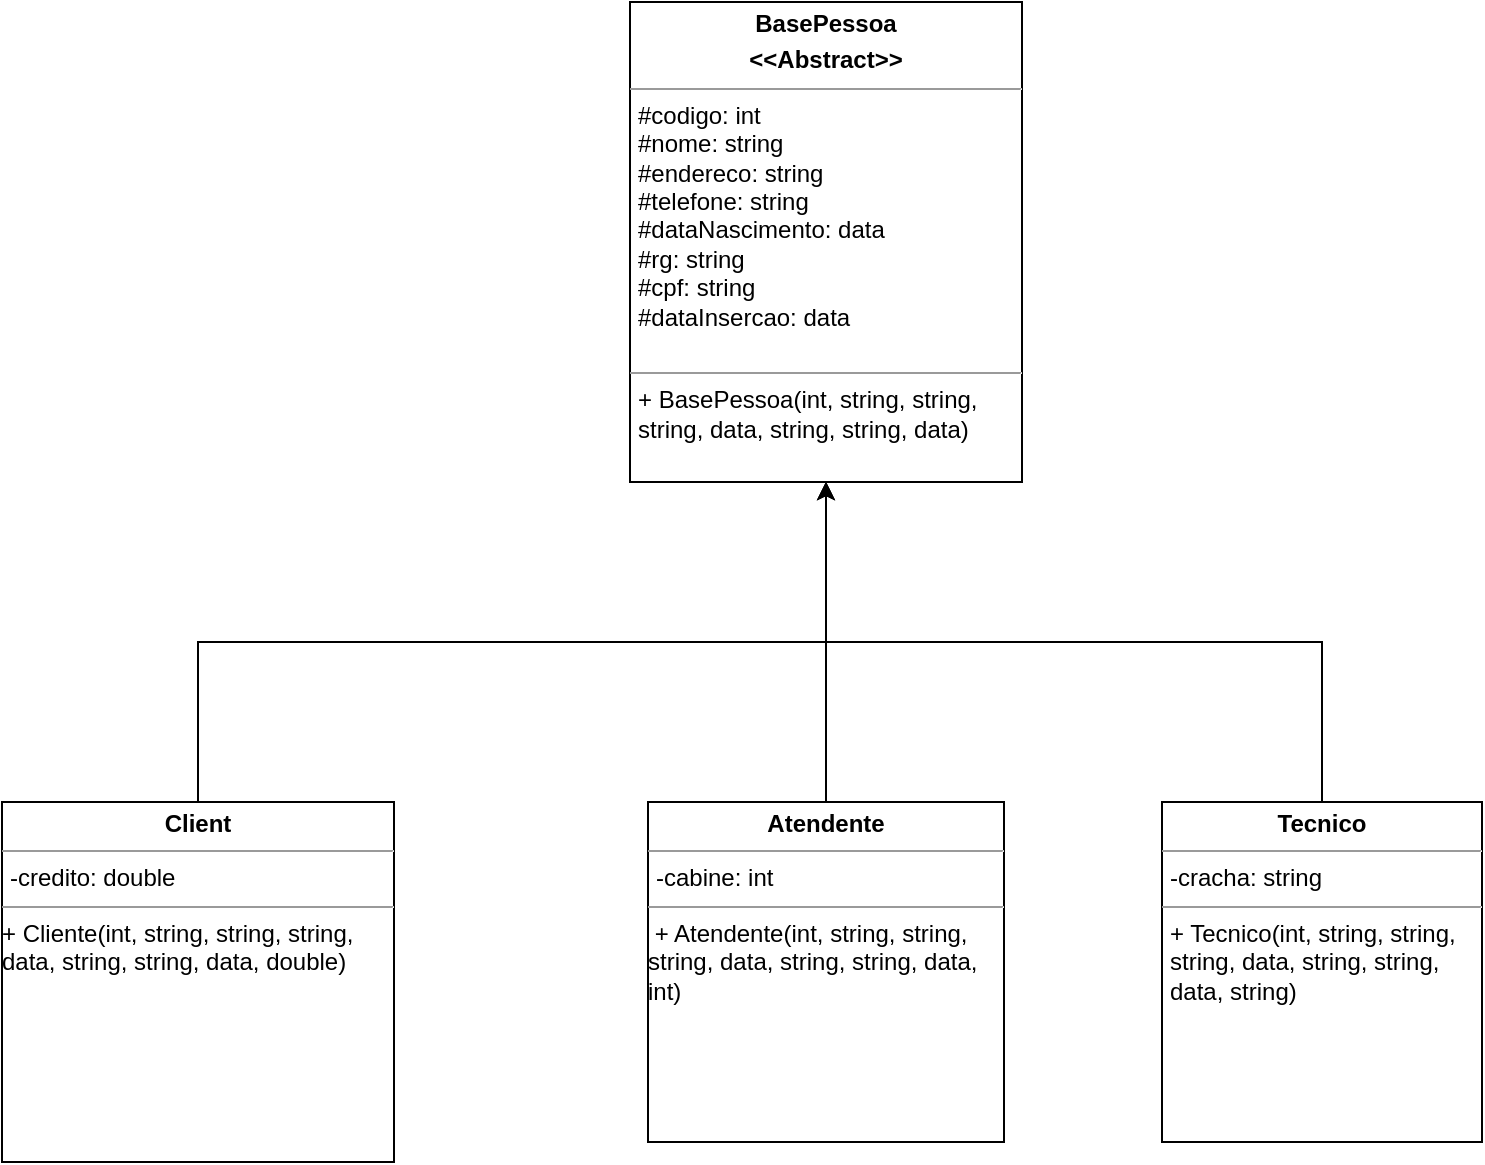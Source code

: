 <mxfile version="21.6.9" type="github">
  <diagram name="Página-1" id="Zf1hUcu8VlkJTisH7yRO">
    <mxGraphModel dx="880" dy="478" grid="1" gridSize="10" guides="1" tooltips="1" connect="1" arrows="1" fold="1" page="1" pageScale="1" pageWidth="827" pageHeight="1169" math="0" shadow="0">
      <root>
        <mxCell id="0" />
        <mxCell id="1" parent="0" />
        <mxCell id="hmzNwxLiB4gaWbDwrhJ9-1" value="&lt;p style=&quot;margin:0px;margin-top:4px;text-align:center;&quot;&gt;&lt;b&gt;BasePessoa&lt;/b&gt;&lt;/p&gt;&lt;p style=&quot;margin:0px;margin-top:4px;text-align:center;&quot;&gt;&lt;b&gt;&amp;lt;&amp;lt;Abstract&amp;gt;&amp;gt;&lt;/b&gt;&lt;/p&gt;&lt;hr size=&quot;1&quot;&gt;&lt;p style=&quot;margin:0px;margin-left:4px;&quot;&gt;#codigo: int&lt;/p&gt;&lt;p style=&quot;margin:0px;margin-left:4px;&quot;&gt;#nome: string&lt;/p&gt;&lt;p style=&quot;margin:0px;margin-left:4px;&quot;&gt;#endereco: string&lt;/p&gt;&lt;p style=&quot;margin:0px;margin-left:4px;&quot;&gt;#telefone: string&lt;/p&gt;&lt;p style=&quot;margin:0px;margin-left:4px;&quot;&gt;#dataNascimento: data&lt;/p&gt;&lt;p style=&quot;margin:0px;margin-left:4px;&quot;&gt;#rg: string&lt;/p&gt;&lt;p style=&quot;margin:0px;margin-left:4px;&quot;&gt;#cpf: string&lt;/p&gt;&lt;p style=&quot;margin:0px;margin-left:4px;&quot;&gt;#dataInsercao: data&lt;/p&gt;&lt;p style=&quot;margin:0px;margin-left:4px;&quot;&gt;&lt;br&gt;&lt;/p&gt;&lt;hr size=&quot;1&quot;&gt;&lt;p style=&quot;margin:0px;margin-left:4px;&quot;&gt;+ BasePessoa(int, string, string, string, data, string, string, data)&lt;/p&gt;" style="verticalAlign=top;align=left;overflow=fill;fontSize=12;fontFamily=Helvetica;html=1;whiteSpace=wrap;" vertex="1" parent="1">
          <mxGeometry x="334" y="40" width="196" height="240" as="geometry" />
        </mxCell>
        <mxCell id="hmzNwxLiB4gaWbDwrhJ9-3" style="edgeStyle=orthogonalEdgeStyle;rounded=0;orthogonalLoop=1;jettySize=auto;html=1;entryX=0.5;entryY=1;entryDx=0;entryDy=0;" edge="1" parent="1" source="hmzNwxLiB4gaWbDwrhJ9-2" target="hmzNwxLiB4gaWbDwrhJ9-1">
          <mxGeometry relative="1" as="geometry">
            <Array as="points">
              <mxPoint x="118" y="360" />
              <mxPoint x="432" y="360" />
            </Array>
          </mxGeometry>
        </mxCell>
        <mxCell id="hmzNwxLiB4gaWbDwrhJ9-2" value="&lt;p style=&quot;margin:0px;margin-top:4px;text-align:center;&quot;&gt;&lt;b&gt;Client&lt;/b&gt;&lt;/p&gt;&lt;hr size=&quot;1&quot;&gt;&lt;p style=&quot;margin:0px;margin-left:4px;&quot;&gt;-credito: double&lt;/p&gt;&lt;hr size=&quot;1&quot;&gt;&lt;p style=&quot;margin:0px;margin-left:4px;&quot;&gt;&lt;/p&gt;+ Cliente(int, string, string, string, data, string, string, data, double)" style="verticalAlign=top;align=left;overflow=fill;fontSize=12;fontFamily=Helvetica;html=1;whiteSpace=wrap;" vertex="1" parent="1">
          <mxGeometry x="20" y="440" width="196" height="180" as="geometry" />
        </mxCell>
        <mxCell id="hmzNwxLiB4gaWbDwrhJ9-6" style="edgeStyle=orthogonalEdgeStyle;rounded=0;orthogonalLoop=1;jettySize=auto;html=1;entryX=0.5;entryY=1;entryDx=0;entryDy=0;" edge="1" parent="1" source="hmzNwxLiB4gaWbDwrhJ9-4" target="hmzNwxLiB4gaWbDwrhJ9-1">
          <mxGeometry relative="1" as="geometry" />
        </mxCell>
        <mxCell id="hmzNwxLiB4gaWbDwrhJ9-4" value="&lt;p style=&quot;margin:0px;margin-top:4px;text-align:center;&quot;&gt;&lt;b&gt;Atendente&lt;/b&gt;&lt;/p&gt;&lt;hr size=&quot;1&quot;&gt;&lt;p style=&quot;margin:0px;margin-left:4px;&quot;&gt;-cabine: int&lt;/p&gt;&lt;hr size=&quot;1&quot;&gt;&lt;p style=&quot;margin:0px;margin-left:4px;&quot;&gt;&lt;/p&gt;&amp;nbsp;+ Atendente(int, string, string, string, data, string, string, data, int)" style="verticalAlign=top;align=left;overflow=fill;fontSize=12;fontFamily=Helvetica;html=1;whiteSpace=wrap;" vertex="1" parent="1">
          <mxGeometry x="343" y="440" width="178" height="170" as="geometry" />
        </mxCell>
        <mxCell id="hmzNwxLiB4gaWbDwrhJ9-7" style="edgeStyle=orthogonalEdgeStyle;rounded=0;orthogonalLoop=1;jettySize=auto;html=1;entryX=0.5;entryY=1;entryDx=0;entryDy=0;" edge="1" parent="1" source="hmzNwxLiB4gaWbDwrhJ9-5" target="hmzNwxLiB4gaWbDwrhJ9-1">
          <mxGeometry relative="1" as="geometry">
            <Array as="points">
              <mxPoint x="680" y="360" />
              <mxPoint x="432" y="360" />
            </Array>
          </mxGeometry>
        </mxCell>
        <mxCell id="hmzNwxLiB4gaWbDwrhJ9-5" value="&lt;p style=&quot;margin:0px;margin-top:4px;text-align:center;&quot;&gt;&lt;b&gt;Tecnico&lt;/b&gt;&lt;/p&gt;&lt;hr size=&quot;1&quot;&gt;&lt;p style=&quot;margin:0px;margin-left:4px;&quot;&gt;-cracha: string&lt;/p&gt;&lt;hr size=&quot;1&quot;&gt;&lt;p style=&quot;margin:0px;margin-left:4px;&quot;&gt;+ Tecnico(int, string, string, string, data, string, string, data, string)&lt;br&gt;&lt;/p&gt;" style="verticalAlign=top;align=left;overflow=fill;fontSize=12;fontFamily=Helvetica;html=1;whiteSpace=wrap;" vertex="1" parent="1">
          <mxGeometry x="600" y="440" width="160" height="170" as="geometry" />
        </mxCell>
      </root>
    </mxGraphModel>
  </diagram>
</mxfile>
